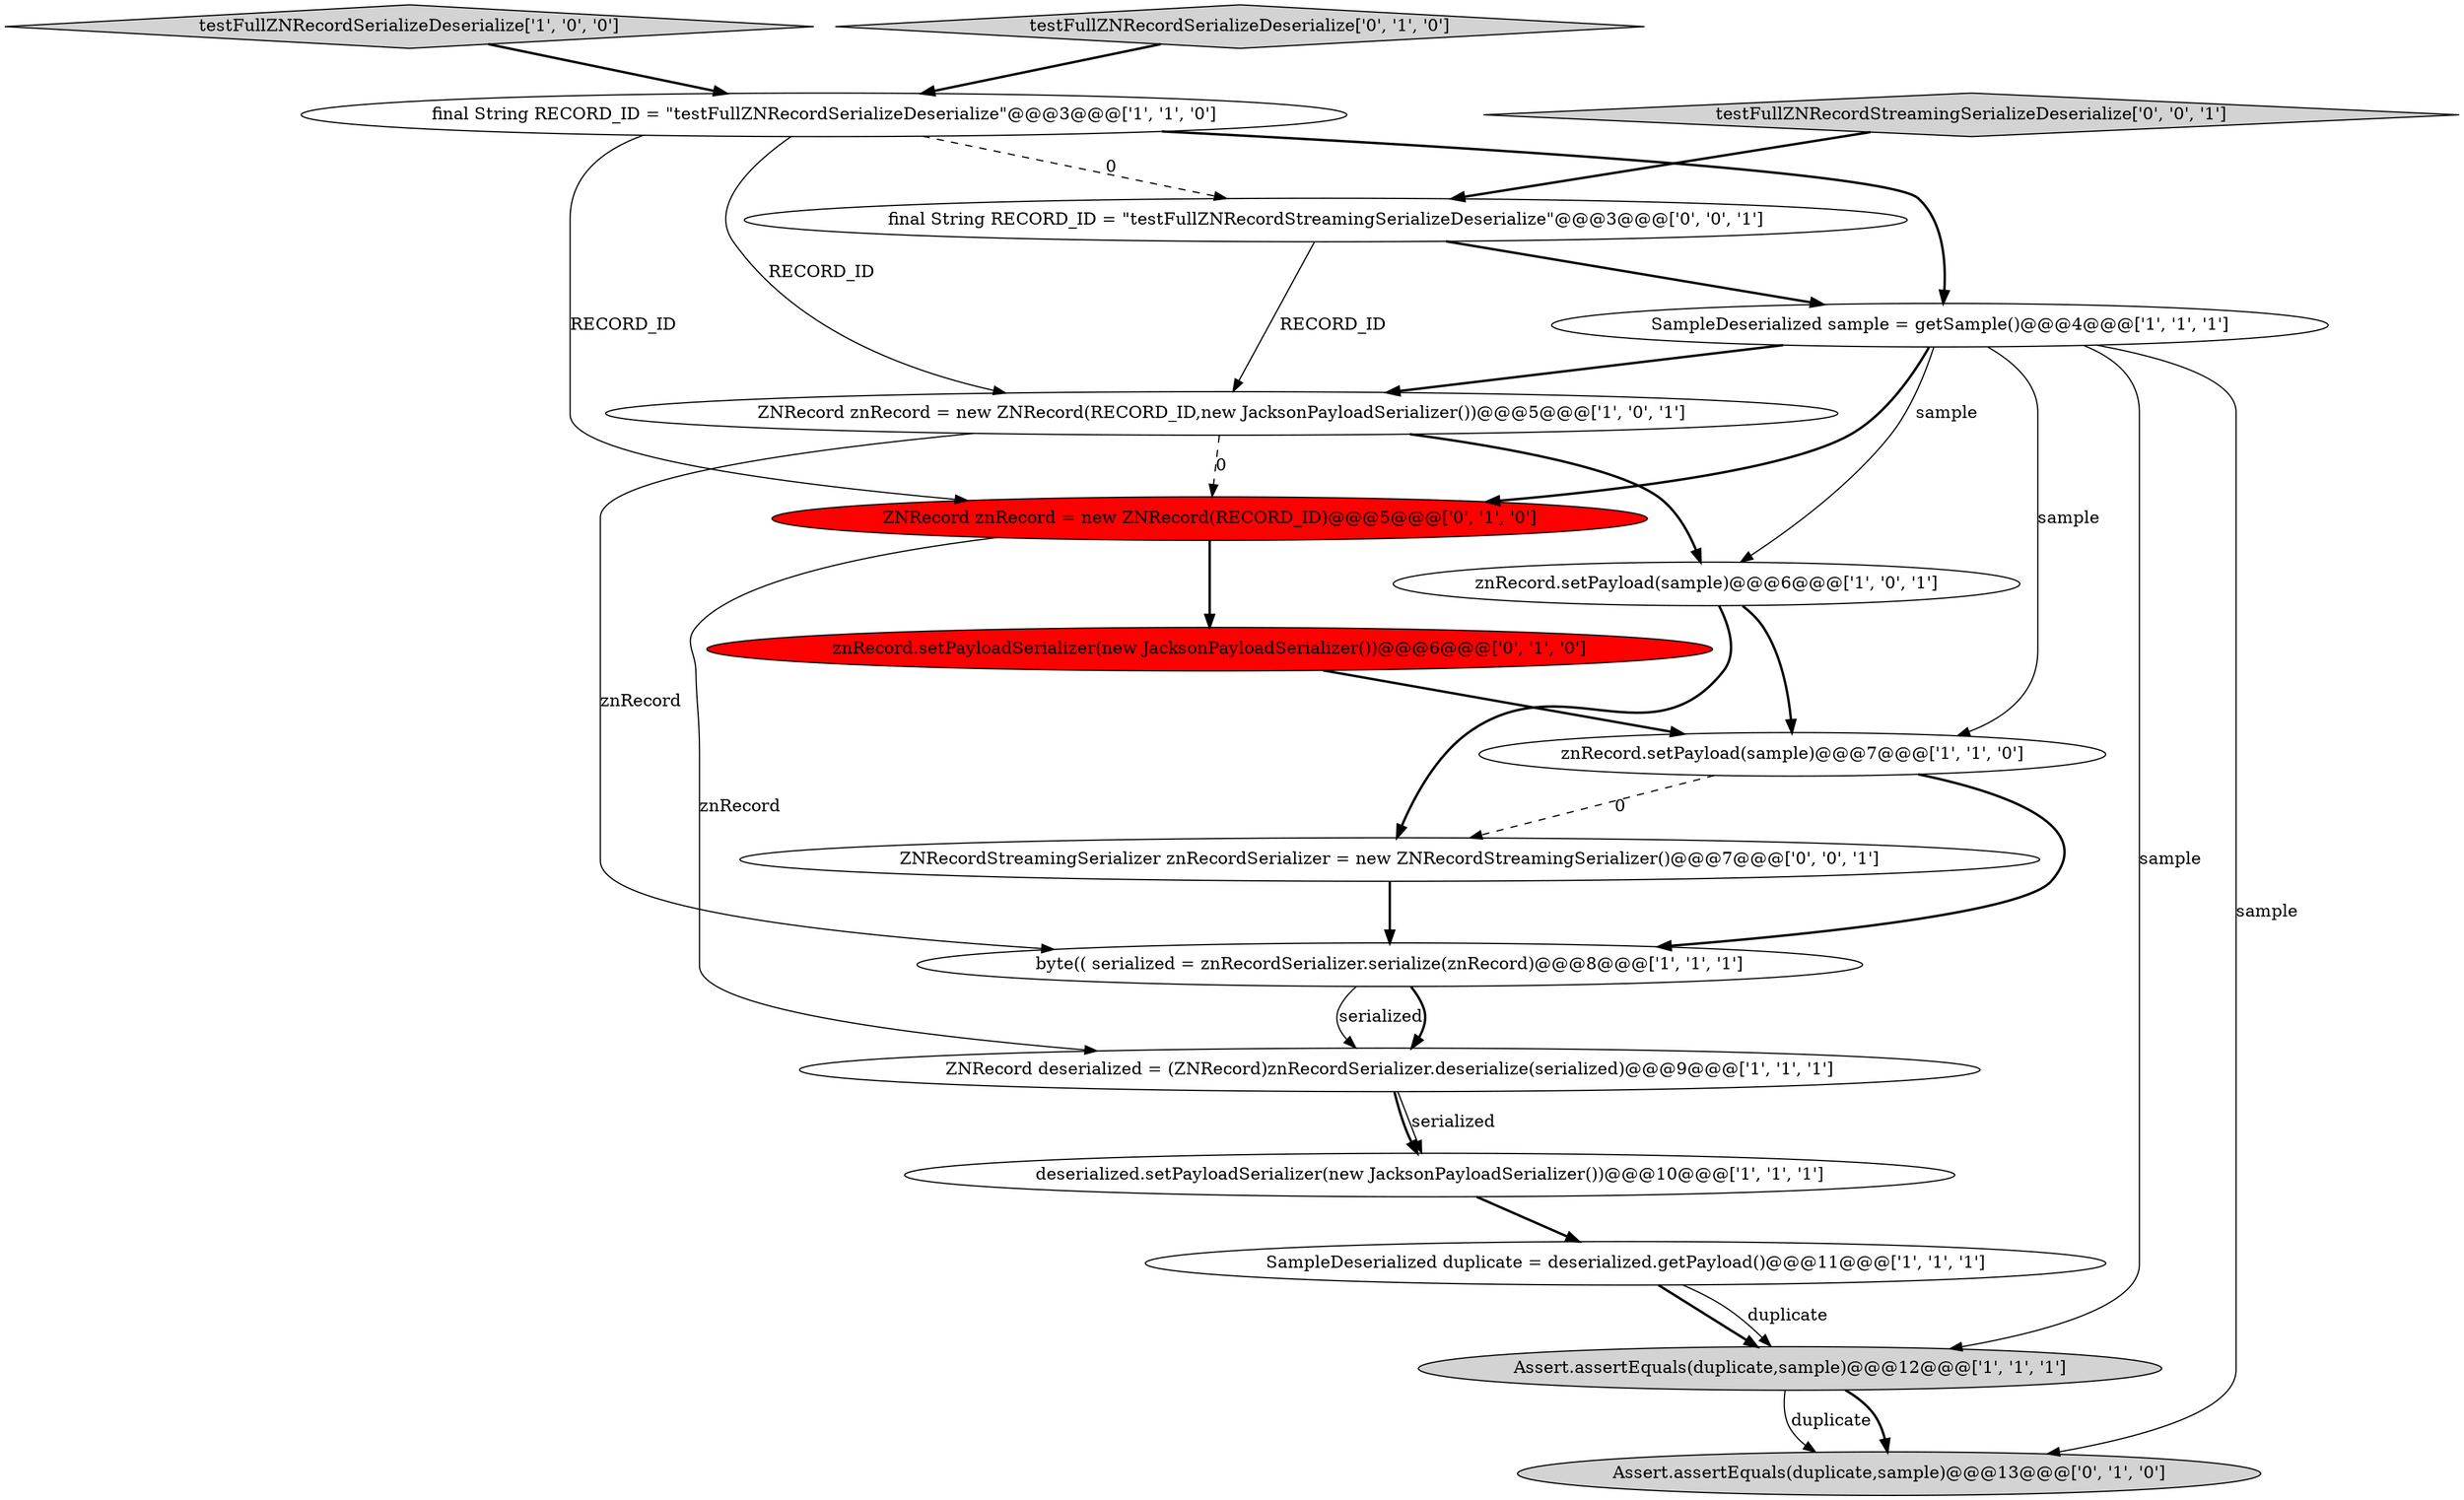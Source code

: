 digraph {
4 [style = filled, label = "testFullZNRecordSerializeDeserialize['1', '0', '0']", fillcolor = lightgray, shape = diamond image = "AAA0AAABBB1BBB"];
15 [style = filled, label = "ZNRecordStreamingSerializer znRecordSerializer = new ZNRecordStreamingSerializer()@@@7@@@['0', '0', '1']", fillcolor = white, shape = ellipse image = "AAA0AAABBB3BBB"];
14 [style = filled, label = "testFullZNRecordSerializeDeserialize['0', '1', '0']", fillcolor = lightgray, shape = diamond image = "AAA0AAABBB2BBB"];
17 [style = filled, label = "final String RECORD_ID = \"testFullZNRecordStreamingSerializeDeserialize\"@@@3@@@['0', '0', '1']", fillcolor = white, shape = ellipse image = "AAA0AAABBB3BBB"];
16 [style = filled, label = "testFullZNRecordStreamingSerializeDeserialize['0', '0', '1']", fillcolor = lightgray, shape = diamond image = "AAA0AAABBB3BBB"];
1 [style = filled, label = "znRecord.setPayload(sample)@@@7@@@['1', '1', '0']", fillcolor = white, shape = ellipse image = "AAA0AAABBB1BBB"];
0 [style = filled, label = "SampleDeserialized sample = getSample()@@@4@@@['1', '1', '1']", fillcolor = white, shape = ellipse image = "AAA0AAABBB1BBB"];
9 [style = filled, label = "Assert.assertEquals(duplicate,sample)@@@12@@@['1', '1', '1']", fillcolor = lightgray, shape = ellipse image = "AAA0AAABBB1BBB"];
5 [style = filled, label = "ZNRecord deserialized = (ZNRecord)znRecordSerializer.deserialize(serialized)@@@9@@@['1', '1', '1']", fillcolor = white, shape = ellipse image = "AAA0AAABBB1BBB"];
6 [style = filled, label = "znRecord.setPayload(sample)@@@6@@@['1', '0', '1']", fillcolor = white, shape = ellipse image = "AAA0AAABBB1BBB"];
8 [style = filled, label = "byte(( serialized = znRecordSerializer.serialize(znRecord)@@@8@@@['1', '1', '1']", fillcolor = white, shape = ellipse image = "AAA0AAABBB1BBB"];
7 [style = filled, label = "ZNRecord znRecord = new ZNRecord(RECORD_ID,new JacksonPayloadSerializer())@@@5@@@['1', '0', '1']", fillcolor = white, shape = ellipse image = "AAA0AAABBB1BBB"];
3 [style = filled, label = "final String RECORD_ID = \"testFullZNRecordSerializeDeserialize\"@@@3@@@['1', '1', '0']", fillcolor = white, shape = ellipse image = "AAA0AAABBB1BBB"];
10 [style = filled, label = "deserialized.setPayloadSerializer(new JacksonPayloadSerializer())@@@10@@@['1', '1', '1']", fillcolor = white, shape = ellipse image = "AAA0AAABBB1BBB"];
11 [style = filled, label = "znRecord.setPayloadSerializer(new JacksonPayloadSerializer())@@@6@@@['0', '1', '0']", fillcolor = red, shape = ellipse image = "AAA1AAABBB2BBB"];
13 [style = filled, label = "ZNRecord znRecord = new ZNRecord(RECORD_ID)@@@5@@@['0', '1', '0']", fillcolor = red, shape = ellipse image = "AAA1AAABBB2BBB"];
12 [style = filled, label = "Assert.assertEquals(duplicate,sample)@@@13@@@['0', '1', '0']", fillcolor = lightgray, shape = ellipse image = "AAA0AAABBB2BBB"];
2 [style = filled, label = "SampleDeserialized duplicate = deserialized.getPayload()@@@11@@@['1', '1', '1']", fillcolor = white, shape = ellipse image = "AAA0AAABBB1BBB"];
0->12 [style = solid, label="sample"];
14->3 [style = bold, label=""];
5->10 [style = bold, label=""];
4->3 [style = bold, label=""];
3->17 [style = dashed, label="0"];
1->8 [style = bold, label=""];
3->13 [style = solid, label="RECORD_ID"];
0->13 [style = bold, label=""];
11->1 [style = bold, label=""];
1->15 [style = dashed, label="0"];
0->1 [style = solid, label="sample"];
13->5 [style = solid, label="znRecord"];
2->9 [style = bold, label=""];
16->17 [style = bold, label=""];
13->11 [style = bold, label=""];
6->15 [style = bold, label=""];
3->0 [style = bold, label=""];
8->5 [style = solid, label="serialized"];
5->10 [style = solid, label="serialized"];
0->7 [style = bold, label=""];
9->12 [style = solid, label="duplicate"];
6->1 [style = bold, label=""];
17->0 [style = bold, label=""];
8->5 [style = bold, label=""];
0->9 [style = solid, label="sample"];
3->7 [style = solid, label="RECORD_ID"];
7->6 [style = bold, label=""];
7->13 [style = dashed, label="0"];
10->2 [style = bold, label=""];
9->12 [style = bold, label=""];
7->8 [style = solid, label="znRecord"];
0->6 [style = solid, label="sample"];
17->7 [style = solid, label="RECORD_ID"];
15->8 [style = bold, label=""];
2->9 [style = solid, label="duplicate"];
}
